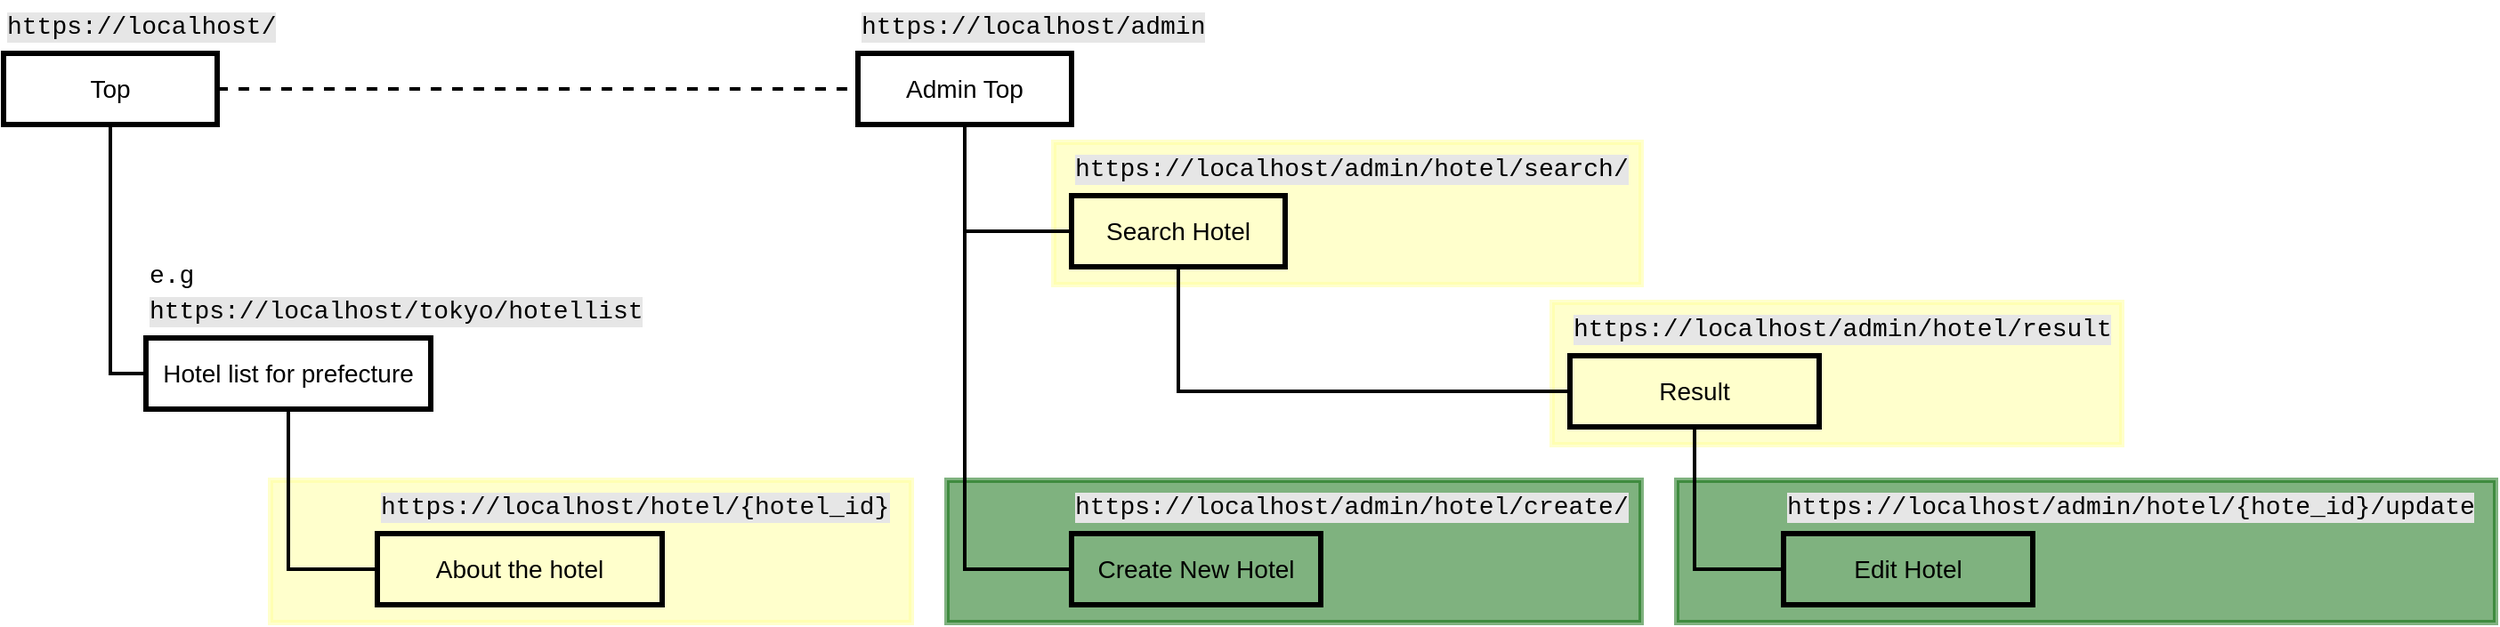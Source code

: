 <mxfile>
    <diagram id="XVxEW9UY1d1fQ1gQtzrZ" name="imp_optional">
        <mxGraphModel dx="1141" dy="696" grid="1" gridSize="10" guides="1" tooltips="1" connect="1" arrows="1" fold="1" page="0" pageScale="1" pageWidth="827" pageHeight="1169" background="#ffffff" math="0" shadow="0">
            <root>
                <mxCell id="0"/>
                <mxCell id="1" parent="0"/>
                <mxCell id="Qt8wudLRJe1QKlv39LO7-27" value="" style="rounded=0;whiteSpace=wrap;html=1;labelBackgroundColor=none;strokeColor=#FFFF99;strokeWidth=3;fontFamily=Courier New;fontSize=14;fontColor=#000000;fillColor=#FFFF99;opacity=50;" parent="1" vertex="1">
                    <mxGeometry x="990" y="260" width="320" height="80" as="geometry"/>
                </mxCell>
                <mxCell id="Qt8wudLRJe1QKlv39LO7-26" value="" style="rounded=0;whiteSpace=wrap;html=1;labelBackgroundColor=none;strokeColor=#FFFF99;strokeWidth=3;fontFamily=Courier New;fontSize=14;fontColor=#000000;fillColor=#FFFF99;opacity=50;" parent="1" vertex="1">
                    <mxGeometry x="710" y="170" width="330" height="80" as="geometry"/>
                </mxCell>
                <mxCell id="Qt8wudLRJe1QKlv39LO7-25" value="" style="rounded=0;whiteSpace=wrap;html=1;labelBackgroundColor=none;strokeColor=#FFFF99;strokeWidth=3;fontFamily=Courier New;fontSize=14;fontColor=#000000;fillColor=#FFFF99;opacity=50;" parent="1" vertex="1">
                    <mxGeometry x="270" y="360" width="360" height="80" as="geometry"/>
                </mxCell>
                <mxCell id="pNhcLufGKfWTPu07xw5g-26" value="" style="rounded=0;whiteSpace=wrap;html=1;labelBackgroundColor=none;strokeColor=#006600;strokeWidth=3;fontFamily=Courier New;fontSize=14;fontColor=#000000;fillColor=#006600;opacity=50;" parent="1" vertex="1">
                    <mxGeometry x="1060" y="360" width="460" height="80" as="geometry"/>
                </mxCell>
                <mxCell id="pNhcLufGKfWTPu07xw5g-25" value="" style="rounded=0;whiteSpace=wrap;html=1;labelBackgroundColor=none;strokeColor=#006600;strokeWidth=3;fontFamily=Courier New;fontSize=14;fontColor=#000000;fillColor=#006600;opacity=50;" parent="1" vertex="1">
                    <mxGeometry x="650" y="360" width="390" height="80" as="geometry"/>
                </mxCell>
                <mxCell id="4" style="edgeStyle=none;html=1;exitX=0.5;exitY=1;exitDx=0;exitDy=0;entryX=0;entryY=0.5;entryDx=0;entryDy=0;fontSize=14;fontColor=#000000;strokeColor=#000000;strokeWidth=2;rounded=0;endArrow=none;endFill=0;" parent="1" source="2" target="3" edge="1">
                    <mxGeometry relative="1" as="geometry">
                        <Array as="points">
                            <mxPoint x="180" y="300"/>
                        </Array>
                    </mxGeometry>
                </mxCell>
                <mxCell id="8" style="edgeStyle=none;rounded=0;html=1;exitX=1;exitY=0.5;exitDx=0;exitDy=0;strokeColor=#000000;strokeWidth=2;fontSize=14;fontColor=#000000;endArrow=none;endFill=0;dashed=1;" parent="1" source="2" target="5" edge="1">
                    <mxGeometry relative="1" as="geometry"/>
                </mxCell>
                <mxCell id="2" value="Top" style="rounded=0;whiteSpace=wrap;html=1;strokeWidth=3;strokeColor=#000000;fillColor=none;fontSize=14;fontColor=#000000;" parent="1" vertex="1">
                    <mxGeometry x="120" y="120" width="120" height="40" as="geometry"/>
                </mxCell>
                <mxCell id="-Rbzho7PzyvOfMnekc-V-26" style="edgeStyle=none;rounded=0;html=1;exitX=0.5;exitY=1;exitDx=0;exitDy=0;entryX=0;entryY=0.5;entryDx=0;entryDy=0;strokeColor=#000000;strokeWidth=2;fontFamily=Courier New;fontSize=14;fontColor=#000000;endArrow=none;endFill=0;" parent="1" source="3" target="-Rbzho7PzyvOfMnekc-V-25" edge="1">
                    <mxGeometry relative="1" as="geometry">
                        <Array as="points">
                            <mxPoint x="280" y="410"/>
                        </Array>
                    </mxGeometry>
                </mxCell>
                <mxCell id="3" value="Hotel list for prefecture" style="rounded=0;whiteSpace=wrap;html=1;strokeWidth=3;strokeColor=#000000;fillColor=none;fontSize=14;fontColor=#000000;" parent="1" vertex="1">
                    <mxGeometry x="200" y="280" width="160" height="40" as="geometry"/>
                </mxCell>
                <mxCell id="7" style="edgeStyle=none;rounded=0;html=1;exitX=0.5;exitY=1;exitDx=0;exitDy=0;entryX=0;entryY=0.5;entryDx=0;entryDy=0;strokeColor=#000000;strokeWidth=2;fontSize=14;fontColor=#000000;endArrow=none;endFill=0;" parent="1" source="5" target="6" edge="1">
                    <mxGeometry relative="1" as="geometry">
                        <Array as="points">
                            <mxPoint x="660" y="410"/>
                        </Array>
                    </mxGeometry>
                </mxCell>
                <mxCell id="15" style="edgeStyle=none;rounded=0;html=1;exitX=0.5;exitY=1;exitDx=0;exitDy=0;entryX=0;entryY=0.5;entryDx=0;entryDy=0;strokeColor=#000000;strokeWidth=2;fontFamily=Courier New;fontSize=14;fontColor=#000000;endArrow=none;endFill=0;" parent="1" source="5" target="14" edge="1">
                    <mxGeometry relative="1" as="geometry">
                        <Array as="points">
                            <mxPoint x="660" y="220"/>
                        </Array>
                    </mxGeometry>
                </mxCell>
                <mxCell id="5" value="Admin Top" style="rounded=0;whiteSpace=wrap;html=1;strokeWidth=3;strokeColor=#000000;fillColor=none;fontSize=14;fontColor=#000000;" parent="1" vertex="1">
                    <mxGeometry x="600" y="120" width="120" height="40" as="geometry"/>
                </mxCell>
                <mxCell id="6" value="Create New Hotel" style="rounded=0;whiteSpace=wrap;html=1;strokeWidth=3;strokeColor=#000000;fillColor=none;fontSize=14;fontColor=#000000;" parent="1" vertex="1">
                    <mxGeometry x="720" y="390" width="140" height="40" as="geometry"/>
                </mxCell>
                <mxCell id="9" value="https://localhost/" style="text;html=1;strokeColor=none;fillColor=none;align=left;verticalAlign=middle;whiteSpace=wrap;rounded=0;strokeWidth=3;fontSize=14;fontColor=#000000;fontFamily=Courier New;labelBackgroundColor=#E6E6E6;" parent="1" vertex="1">
                    <mxGeometry x="120" y="90" width="160" height="30" as="geometry"/>
                </mxCell>
                <mxCell id="11" value="e.g" style="text;html=1;strokeColor=none;fillColor=none;align=left;verticalAlign=middle;whiteSpace=wrap;rounded=0;labelBackgroundColor=none;strokeWidth=3;fontFamily=Courier New;fontSize=14;fontColor=#000000;" parent="1" vertex="1">
                    <mxGeometry x="200" y="230" width="60" height="30" as="geometry"/>
                </mxCell>
                <mxCell id="12" value="https://localhost/admin" style="text;html=1;strokeColor=none;fillColor=none;align=left;verticalAlign=middle;whiteSpace=wrap;rounded=0;strokeWidth=3;fontSize=14;fontColor=#000000;fontFamily=Courier New;labelBackgroundColor=#E6E6E6;" parent="1" vertex="1">
                    <mxGeometry x="600" y="90" width="210" height="30" as="geometry"/>
                </mxCell>
                <mxCell id="13" value="https://localhost/admin/hotel/create/" style="text;html=1;strokeColor=none;fillColor=none;align=left;verticalAlign=middle;whiteSpace=wrap;rounded=0;strokeWidth=3;fontSize=14;fontColor=#000000;fontFamily=Courier New;labelBackgroundColor=#E6E6E6;" parent="1" vertex="1">
                    <mxGeometry x="720" y="360" width="320" height="30" as="geometry"/>
                </mxCell>
                <mxCell id="17" style="edgeStyle=none;rounded=0;html=1;exitX=0.5;exitY=1;exitDx=0;exitDy=0;entryX=0;entryY=0.5;entryDx=0;entryDy=0;strokeColor=#000000;strokeWidth=2;fontFamily=Courier New;fontSize=14;fontColor=#000000;endArrow=none;endFill=0;" parent="1" source="14" target="16" edge="1">
                    <mxGeometry relative="1" as="geometry">
                        <Array as="points">
                            <mxPoint x="780" y="310"/>
                        </Array>
                    </mxGeometry>
                </mxCell>
                <mxCell id="14" value="Search Hotel" style="rounded=0;whiteSpace=wrap;html=1;strokeWidth=3;strokeColor=#000000;fillColor=none;fontSize=14;fontColor=#000000;" parent="1" vertex="1">
                    <mxGeometry x="720" y="200" width="120" height="40" as="geometry"/>
                </mxCell>
                <mxCell id="24" style="edgeStyle=none;rounded=0;html=1;exitX=0.5;exitY=1;exitDx=0;exitDy=0;entryX=0;entryY=0.5;entryDx=0;entryDy=0;strokeColor=#000000;strokeWidth=2;fontFamily=Courier New;fontSize=14;fontColor=#000000;endArrow=none;endFill=0;" parent="1" source="16" target="22" edge="1">
                    <mxGeometry relative="1" as="geometry">
                        <Array as="points">
                            <mxPoint x="1070" y="410"/>
                        </Array>
                    </mxGeometry>
                </mxCell>
                <mxCell id="16" value="Result" style="rounded=0;whiteSpace=wrap;html=1;strokeWidth=3;strokeColor=#000000;fillColor=none;fontSize=14;fontColor=#000000;" parent="1" vertex="1">
                    <mxGeometry x="1000" y="290" width="140" height="40" as="geometry"/>
                </mxCell>
                <mxCell id="18" value="https://localhost/admin/hotel/search/" style="text;html=1;strokeColor=none;fillColor=none;align=left;verticalAlign=middle;whiteSpace=wrap;rounded=0;strokeWidth=3;fontSize=14;fontColor=#000000;fontFamily=Courier New;labelBackgroundColor=#E6E6E6;" parent="1" vertex="1">
                    <mxGeometry x="720" y="170" width="320" height="30" as="geometry"/>
                </mxCell>
                <mxCell id="19" value="https://localhost/admin/hotel/result" style="text;html=1;strokeColor=none;fillColor=none;align=left;verticalAlign=middle;whiteSpace=wrap;rounded=0;strokeWidth=3;fontSize=14;fontColor=#000000;fontFamily=Courier New;labelBackgroundColor=#E6E6E6;" parent="1" vertex="1">
                    <mxGeometry x="1000" y="260" width="420" height="30" as="geometry"/>
                </mxCell>
                <mxCell id="22" value="Edit Hotel" style="rounded=0;whiteSpace=wrap;html=1;strokeWidth=3;strokeColor=#000000;fillColor=none;fontSize=14;fontColor=#000000;" parent="1" vertex="1">
                    <mxGeometry x="1120" y="390" width="140" height="40" as="geometry"/>
                </mxCell>
                <mxCell id="25" value="https://localhost/admin/hotel/{hote_id}/update" style="text;html=1;strokeColor=none;fillColor=none;align=left;verticalAlign=middle;whiteSpace=wrap;rounded=0;strokeWidth=3;fontSize=14;fontColor=#000000;fontFamily=Courier New;labelBackgroundColor=#E6E6E6;" parent="1" vertex="1">
                    <mxGeometry x="1120" y="360" width="390" height="30" as="geometry"/>
                </mxCell>
                <mxCell id="-Rbzho7PzyvOfMnekc-V-25" value="About the hotel" style="rounded=0;whiteSpace=wrap;html=1;strokeWidth=3;strokeColor=#000000;fillColor=none;fontSize=14;fontColor=#000000;" parent="1" vertex="1">
                    <mxGeometry x="330" y="390" width="160" height="40" as="geometry"/>
                </mxCell>
                <mxCell id="-Rbzho7PzyvOfMnekc-V-27" value="https://localhost/hotel/{hotel_id}" style="text;html=1;strokeColor=none;fillColor=none;align=left;verticalAlign=middle;whiteSpace=wrap;rounded=0;strokeWidth=3;fontSize=14;fontColor=#000000;fontFamily=Courier New;labelBackgroundColor=#E6E6E6;" parent="1" vertex="1">
                    <mxGeometry x="330" y="360" width="290" height="30" as="geometry"/>
                </mxCell>
                <mxCell id="sDefcO-yfQaa7zZtIrE8-26" value="https://localhost/tokyo/hotellist" style="text;html=1;strokeColor=none;fillColor=none;align=left;verticalAlign=middle;whiteSpace=wrap;rounded=0;strokeWidth=3;fontSize=14;fontColor=#000000;fontFamily=Courier New;labelBackgroundColor=#E6E6E6;" parent="1" vertex="1">
                    <mxGeometry x="200" y="250" width="210" height="30" as="geometry"/>
                </mxCell>
            </root>
        </mxGraphModel>
    </diagram>
    <diagram name="imp_original" id="vC_jFhsQetArXaz8NcIF">
        <mxGraphModel dx="802" dy="696" grid="1" gridSize="10" guides="1" tooltips="1" connect="1" arrows="1" fold="1" page="0" pageScale="1" pageWidth="827" pageHeight="1169" background="#ffffff" math="0" shadow="0">
            <root>
                <mxCell id="MAjIejanaY9aI2KSdrdf-0"/>
                <mxCell id="MAjIejanaY9aI2KSdrdf-1" parent="MAjIejanaY9aI2KSdrdf-0"/>
                <mxCell id="5QRPBteyTS_3cvkxtGNC-0" style="edgeStyle=none;html=1;exitX=0.5;exitY=1;exitDx=0;exitDy=0;entryX=0;entryY=0.5;entryDx=0;entryDy=0;fontSize=14;fontColor=#000000;strokeColor=#000000;strokeWidth=2;rounded=0;endArrow=none;endFill=0;" parent="MAjIejanaY9aI2KSdrdf-1" source="5QRPBteyTS_3cvkxtGNC-2" target="5QRPBteyTS_3cvkxtGNC-4" edge="1">
                    <mxGeometry relative="1" as="geometry">
                        <Array as="points">
                            <mxPoint x="180" y="300"/>
                        </Array>
                    </mxGeometry>
                </mxCell>
                <mxCell id="5QRPBteyTS_3cvkxtGNC-1" style="edgeStyle=none;rounded=0;html=1;exitX=1;exitY=0.5;exitDx=0;exitDy=0;strokeColor=#000000;strokeWidth=2;fontSize=14;fontColor=#000000;endArrow=none;endFill=0;dashed=1;" parent="MAjIejanaY9aI2KSdrdf-1" source="5QRPBteyTS_3cvkxtGNC-2" target="5QRPBteyTS_3cvkxtGNC-7" edge="1">
                    <mxGeometry relative="1" as="geometry"/>
                </mxCell>
                <mxCell id="5QRPBteyTS_3cvkxtGNC-2" value="Top" style="rounded=0;whiteSpace=wrap;html=1;strokeWidth=3;strokeColor=#000000;fillColor=none;fontSize=14;fontColor=#000000;" parent="MAjIejanaY9aI2KSdrdf-1" vertex="1">
                    <mxGeometry x="120" y="120" width="120" height="40" as="geometry"/>
                </mxCell>
                <mxCell id="5QRPBteyTS_3cvkxtGNC-3" style="edgeStyle=none;rounded=0;html=1;exitX=0.5;exitY=1;exitDx=0;exitDy=0;entryX=0;entryY=0.5;entryDx=0;entryDy=0;strokeColor=#000000;strokeWidth=2;fontFamily=Courier New;fontSize=14;fontColor=#000000;endArrow=none;endFill=0;" parent="MAjIejanaY9aI2KSdrdf-1" source="5QRPBteyTS_3cvkxtGNC-4" target="5QRPBteyTS_3cvkxtGNC-22" edge="1">
                    <mxGeometry relative="1" as="geometry">
                        <Array as="points">
                            <mxPoint x="280" y="420"/>
                        </Array>
                    </mxGeometry>
                </mxCell>
                <mxCell id="5QRPBteyTS_3cvkxtGNC-4" value="Hotel list for prefecture" style="rounded=0;whiteSpace=wrap;html=1;strokeWidth=3;strokeColor=#000000;fillColor=none;fontSize=14;fontColor=#000000;" parent="MAjIejanaY9aI2KSdrdf-1" vertex="1">
                    <mxGeometry x="200" y="280" width="160" height="40" as="geometry"/>
                </mxCell>
                <mxCell id="5QRPBteyTS_3cvkxtGNC-6" style="edgeStyle=none;rounded=0;html=1;exitX=0.5;exitY=1;exitDx=0;exitDy=0;entryX=0;entryY=0.5;entryDx=0;entryDy=0;strokeColor=#000000;strokeWidth=2;fontFamily=Courier New;fontSize=14;fontColor=#000000;endArrow=none;endFill=0;" parent="MAjIejanaY9aI2KSdrdf-1" source="5QRPBteyTS_3cvkxtGNC-7" target="5QRPBteyTS_3cvkxtGNC-15" edge="1">
                    <mxGeometry relative="1" as="geometry">
                        <Array as="points">
                            <mxPoint x="420" y="220"/>
                        </Array>
                    </mxGeometry>
                </mxCell>
                <mxCell id="5QRPBteyTS_3cvkxtGNC-7" value="Admin Top" style="rounded=0;whiteSpace=wrap;html=1;strokeWidth=3;strokeColor=#000000;fillColor=none;fontSize=14;fontColor=#000000;" parent="MAjIejanaY9aI2KSdrdf-1" vertex="1">
                    <mxGeometry x="360" y="120" width="120" height="40" as="geometry"/>
                </mxCell>
                <mxCell id="5QRPBteyTS_3cvkxtGNC-9" value="https://localhost/" style="text;html=1;strokeColor=none;fillColor=none;align=left;verticalAlign=middle;whiteSpace=wrap;rounded=0;strokeWidth=3;fontSize=14;fontColor=#000000;fontFamily=Courier New;labelBackgroundColor=#E6E6E6;" parent="MAjIejanaY9aI2KSdrdf-1" vertex="1">
                    <mxGeometry x="120" y="90" width="160" height="30" as="geometry"/>
                </mxCell>
                <mxCell id="5QRPBteyTS_3cvkxtGNC-10" value="https://localhost/tokyo/hotellist" style="text;html=1;strokeColor=none;fillColor=none;align=left;verticalAlign=middle;whiteSpace=wrap;rounded=0;strokeWidth=3;fontSize=14;fontColor=#000000;fontFamily=Courier New;labelBackgroundColor=#E6E6E6;" parent="MAjIejanaY9aI2KSdrdf-1" vertex="1">
                    <mxGeometry x="200" y="250" width="210" height="30" as="geometry"/>
                </mxCell>
                <mxCell id="5QRPBteyTS_3cvkxtGNC-11" value="e.g" style="text;html=1;strokeColor=none;fillColor=none;align=left;verticalAlign=middle;whiteSpace=wrap;rounded=0;labelBackgroundColor=none;strokeWidth=3;fontFamily=Courier New;fontSize=14;fontColor=#000000;" parent="MAjIejanaY9aI2KSdrdf-1" vertex="1">
                    <mxGeometry x="200" y="230" width="60" height="30" as="geometry"/>
                </mxCell>
                <mxCell id="5QRPBteyTS_3cvkxtGNC-12" value="https://localhost/admin" style="text;html=1;strokeColor=none;fillColor=none;align=left;verticalAlign=middle;whiteSpace=wrap;rounded=0;strokeWidth=3;fontSize=14;fontColor=#000000;fontFamily=Courier New;labelBackgroundColor=#E6E6E6;" parent="MAjIejanaY9aI2KSdrdf-1" vertex="1">
                    <mxGeometry x="360" y="90" width="210" height="30" as="geometry"/>
                </mxCell>
                <mxCell id="5QRPBteyTS_3cvkxtGNC-14" style="edgeStyle=none;rounded=0;html=1;exitX=0.5;exitY=1;exitDx=0;exitDy=0;entryX=0;entryY=0.5;entryDx=0;entryDy=0;strokeColor=#000000;strokeWidth=2;fontFamily=Courier New;fontSize=14;fontColor=#000000;endArrow=none;endFill=0;" parent="MAjIejanaY9aI2KSdrdf-1" source="5QRPBteyTS_3cvkxtGNC-15" target="5QRPBteyTS_3cvkxtGNC-17" edge="1">
                    <mxGeometry relative="1" as="geometry">
                        <Array as="points">
                            <mxPoint x="540" y="300"/>
                        </Array>
                    </mxGeometry>
                </mxCell>
                <mxCell id="5QRPBteyTS_3cvkxtGNC-15" value="Search Hotel" style="rounded=0;whiteSpace=wrap;html=1;strokeWidth=3;strokeColor=#000000;fillColor=none;fontSize=14;fontColor=#000000;" parent="MAjIejanaY9aI2KSdrdf-1" vertex="1">
                    <mxGeometry x="480" y="200" width="120" height="40" as="geometry"/>
                </mxCell>
                <mxCell id="5QRPBteyTS_3cvkxtGNC-17" value="Result" style="rounded=0;whiteSpace=wrap;html=1;strokeWidth=3;strokeColor=#000000;fillColor=none;fontSize=14;fontColor=#000000;" parent="MAjIejanaY9aI2KSdrdf-1" vertex="1">
                    <mxGeometry x="600" y="280" width="140" height="40" as="geometry"/>
                </mxCell>
                <mxCell id="5QRPBteyTS_3cvkxtGNC-18" value="https://localhost/admin/hotel/search" style="text;html=1;strokeColor=none;fillColor=none;align=left;verticalAlign=middle;whiteSpace=wrap;rounded=0;strokeWidth=3;fontSize=14;fontColor=#000000;fontFamily=Courier New;labelBackgroundColor=#E6E6E6;" parent="MAjIejanaY9aI2KSdrdf-1" vertex="1">
                    <mxGeometry x="480" y="170" width="320" height="30" as="geometry"/>
                </mxCell>
                <mxCell id="5QRPBteyTS_3cvkxtGNC-19" value="https://localhost/admin/hotel/result" style="text;html=1;strokeColor=none;fillColor=none;align=left;verticalAlign=middle;whiteSpace=wrap;rounded=0;strokeWidth=3;fontSize=14;fontColor=#000000;fontFamily=Courier New;labelBackgroundColor=#E6E6E6;" parent="MAjIejanaY9aI2KSdrdf-1" vertex="1">
                    <mxGeometry x="600" y="250" width="420" height="30" as="geometry"/>
                </mxCell>
                <mxCell id="5QRPBteyTS_3cvkxtGNC-22" value="About the hotel" style="rounded=0;whiteSpace=wrap;html=1;strokeWidth=3;strokeColor=#000000;fillColor=none;fontSize=14;fontColor=#000000;" parent="MAjIejanaY9aI2KSdrdf-1" vertex="1">
                    <mxGeometry x="330" y="400" width="160" height="40" as="geometry"/>
                </mxCell>
                <mxCell id="5QRPBteyTS_3cvkxtGNC-23" value="https://localhost/hotel/{hotel_id}" style="text;html=1;strokeColor=none;fillColor=none;align=left;verticalAlign=middle;whiteSpace=wrap;rounded=0;strokeWidth=3;fontSize=14;fontColor=#000000;fontFamily=Courier New;labelBackgroundColor=#E6E6E6;" parent="MAjIejanaY9aI2KSdrdf-1" vertex="1">
                    <mxGeometry x="330" y="370" width="290" height="30" as="geometry"/>
                </mxCell>
            </root>
        </mxGraphModel>
    </diagram>
</mxfile>